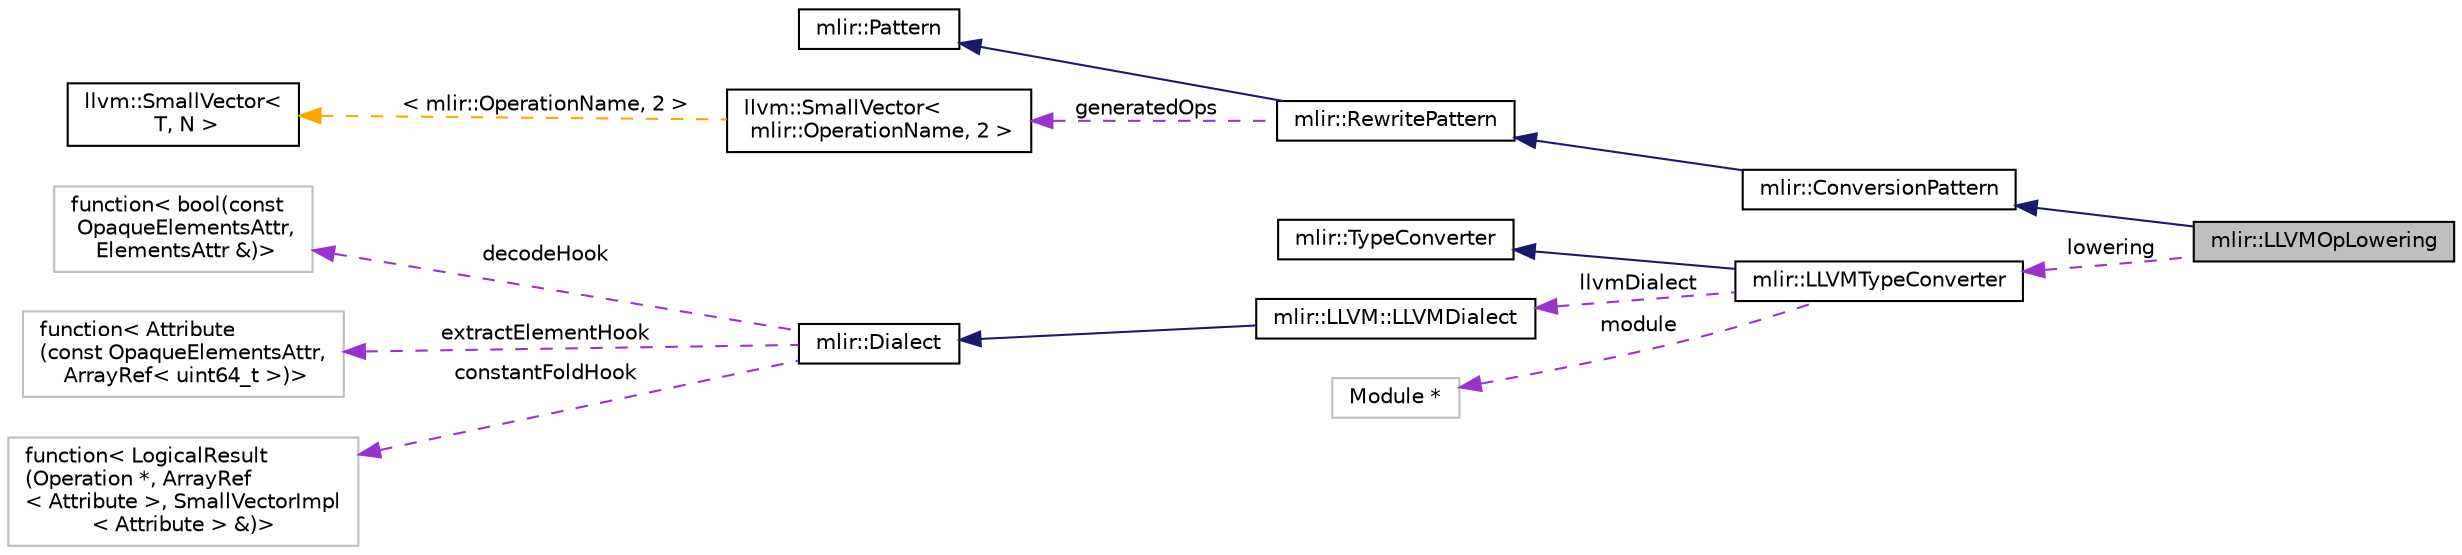 digraph "mlir::LLVMOpLowering"
{
  bgcolor="transparent";
  edge [fontname="Helvetica",fontsize="10",labelfontname="Helvetica",labelfontsize="10"];
  node [fontname="Helvetica",fontsize="10",shape=record];
  rankdir="LR";
  Node6 [label="mlir::LLVMOpLowering",height=0.2,width=0.4,color="black", fillcolor="grey75", style="filled", fontcolor="black"];
  Node7 -> Node6 [dir="back",color="midnightblue",fontsize="10",style="solid",fontname="Helvetica"];
  Node7 [label="mlir::ConversionPattern",height=0.2,width=0.4,color="black",URL="$classmlir_1_1ConversionPattern.html",tooltip="Base class for the conversion patterns that require type changes. "];
  Node8 -> Node7 [dir="back",color="midnightblue",fontsize="10",style="solid",fontname="Helvetica"];
  Node8 [label="mlir::RewritePattern",height=0.2,width=0.4,color="black",URL="$classmlir_1_1RewritePattern.html",tooltip="RewritePattern is the common base class for all DAG to DAG replacements. "];
  Node9 -> Node8 [dir="back",color="midnightblue",fontsize="10",style="solid",fontname="Helvetica"];
  Node9 [label="mlir::Pattern",height=0.2,width=0.4,color="black",URL="$classmlir_1_1Pattern.html",tooltip="Instances of Pattern can be matched against SSA IR. "];
  Node10 -> Node8 [dir="back",color="darkorchid3",fontsize="10",style="dashed",label=" generatedOps" ,fontname="Helvetica"];
  Node10 [label="llvm::SmallVector\<\l mlir::OperationName, 2 \>",height=0.2,width=0.4,color="black",URL="$classllvm_1_1SmallVector.html"];
  Node11 -> Node10 [dir="back",color="orange",fontsize="10",style="dashed",label=" \< mlir::OperationName, 2 \>" ,fontname="Helvetica"];
  Node11 [label="llvm::SmallVector\<\l T, N \>",height=0.2,width=0.4,color="black",URL="$classllvm_1_1SmallVector.html"];
  Node12 -> Node6 [dir="back",color="darkorchid3",fontsize="10",style="dashed",label=" lowering" ,fontname="Helvetica"];
  Node12 [label="mlir::LLVMTypeConverter",height=0.2,width=0.4,color="black",URL="$classmlir_1_1LLVMTypeConverter.html",tooltip="Conversion from types in the Standard dialect to the LLVM IR dialect. "];
  Node13 -> Node12 [dir="back",color="midnightblue",fontsize="10",style="solid",fontname="Helvetica"];
  Node13 [label="mlir::TypeConverter",height=0.2,width=0.4,color="black",URL="$classmlir_1_1TypeConverter.html",tooltip="Base class for type conversion interface. "];
  Node14 -> Node12 [dir="back",color="darkorchid3",fontsize="10",style="dashed",label=" llvmDialect" ,fontname="Helvetica"];
  Node14 [label="mlir::LLVM::LLVMDialect",height=0.2,width=0.4,color="black",URL="$classmlir_1_1LLVM_1_1LLVMDialect.html"];
  Node15 -> Node14 [dir="back",color="midnightblue",fontsize="10",style="solid",fontname="Helvetica"];
  Node15 [label="mlir::Dialect",height=0.2,width=0.4,color="black",URL="$classmlir_1_1Dialect.html",tooltip="Dialects are groups of MLIR operations and behavior associated with the entire group. "];
  Node16 -> Node15 [dir="back",color="darkorchid3",fontsize="10",style="dashed",label=" decodeHook" ,fontname="Helvetica"];
  Node16 [label="function\< bool(const\l OpaqueElementsAttr,\l ElementsAttr &)\>",height=0.2,width=0.4,color="grey75"];
  Node17 -> Node15 [dir="back",color="darkorchid3",fontsize="10",style="dashed",label=" extractElementHook" ,fontname="Helvetica"];
  Node17 [label="function\< Attribute\l(const OpaqueElementsAttr,\l ArrayRef\< uint64_t \>)\>",height=0.2,width=0.4,color="grey75"];
  Node18 -> Node15 [dir="back",color="darkorchid3",fontsize="10",style="dashed",label=" constantFoldHook" ,fontname="Helvetica"];
  Node18 [label="function\< LogicalResult\l(Operation *, ArrayRef\l\< Attribute \>, SmallVectorImpl\l\< Attribute \> &)\>",height=0.2,width=0.4,color="grey75"];
  Node19 -> Node12 [dir="back",color="darkorchid3",fontsize="10",style="dashed",label=" module" ,fontname="Helvetica"];
  Node19 [label="Module *",height=0.2,width=0.4,color="grey75"];
}

